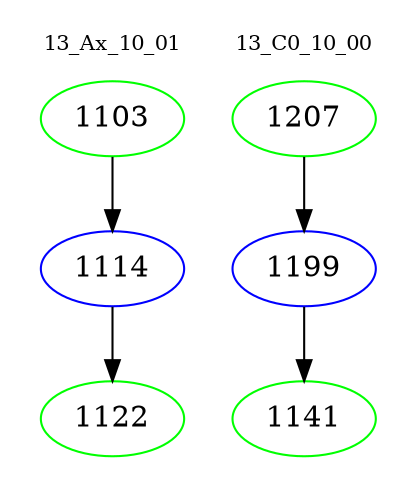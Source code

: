digraph{
subgraph cluster_0 {
color = white
label = "13_Ax_10_01";
fontsize=10;
T0_1103 [label="1103", color="green"]
T0_1103 -> T0_1114 [color="black"]
T0_1114 [label="1114", color="blue"]
T0_1114 -> T0_1122 [color="black"]
T0_1122 [label="1122", color="green"]
}
subgraph cluster_1 {
color = white
label = "13_C0_10_00";
fontsize=10;
T1_1207 [label="1207", color="green"]
T1_1207 -> T1_1199 [color="black"]
T1_1199 [label="1199", color="blue"]
T1_1199 -> T1_1141 [color="black"]
T1_1141 [label="1141", color="green"]
}
}
